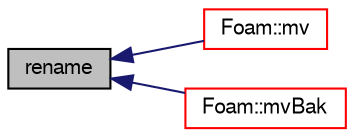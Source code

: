 digraph "rename"
{
  bgcolor="transparent";
  edge [fontname="FreeSans",fontsize="10",labelfontname="FreeSans",labelfontsize="10"];
  node [fontname="FreeSans",fontsize="10",shape=record];
  rankdir="LR";
  Node1 [label="rename",height=0.2,width=0.4,color="black", fillcolor="grey75", style="filled" fontcolor="black"];
  Node1 -> Node2 [dir="back",color="midnightblue",fontsize="10",style="solid",fontname="FreeSans"];
  Node2 [label="Foam::mv",height=0.2,width=0.4,color="red",URL="$a10237.html#ac6b71f11672e5cded8bad4a48c272142",tooltip="Rename src to dst. "];
  Node1 -> Node3 [dir="back",color="midnightblue",fontsize="10",style="solid",fontname="FreeSans"];
  Node3 [label="Foam::mvBak",height=0.2,width=0.4,color="red",URL="$a10237.html#a0d7f73e589eebf0d491bfc4213148bbc",tooltip="Rename to a corresponding backup file. "];
}
